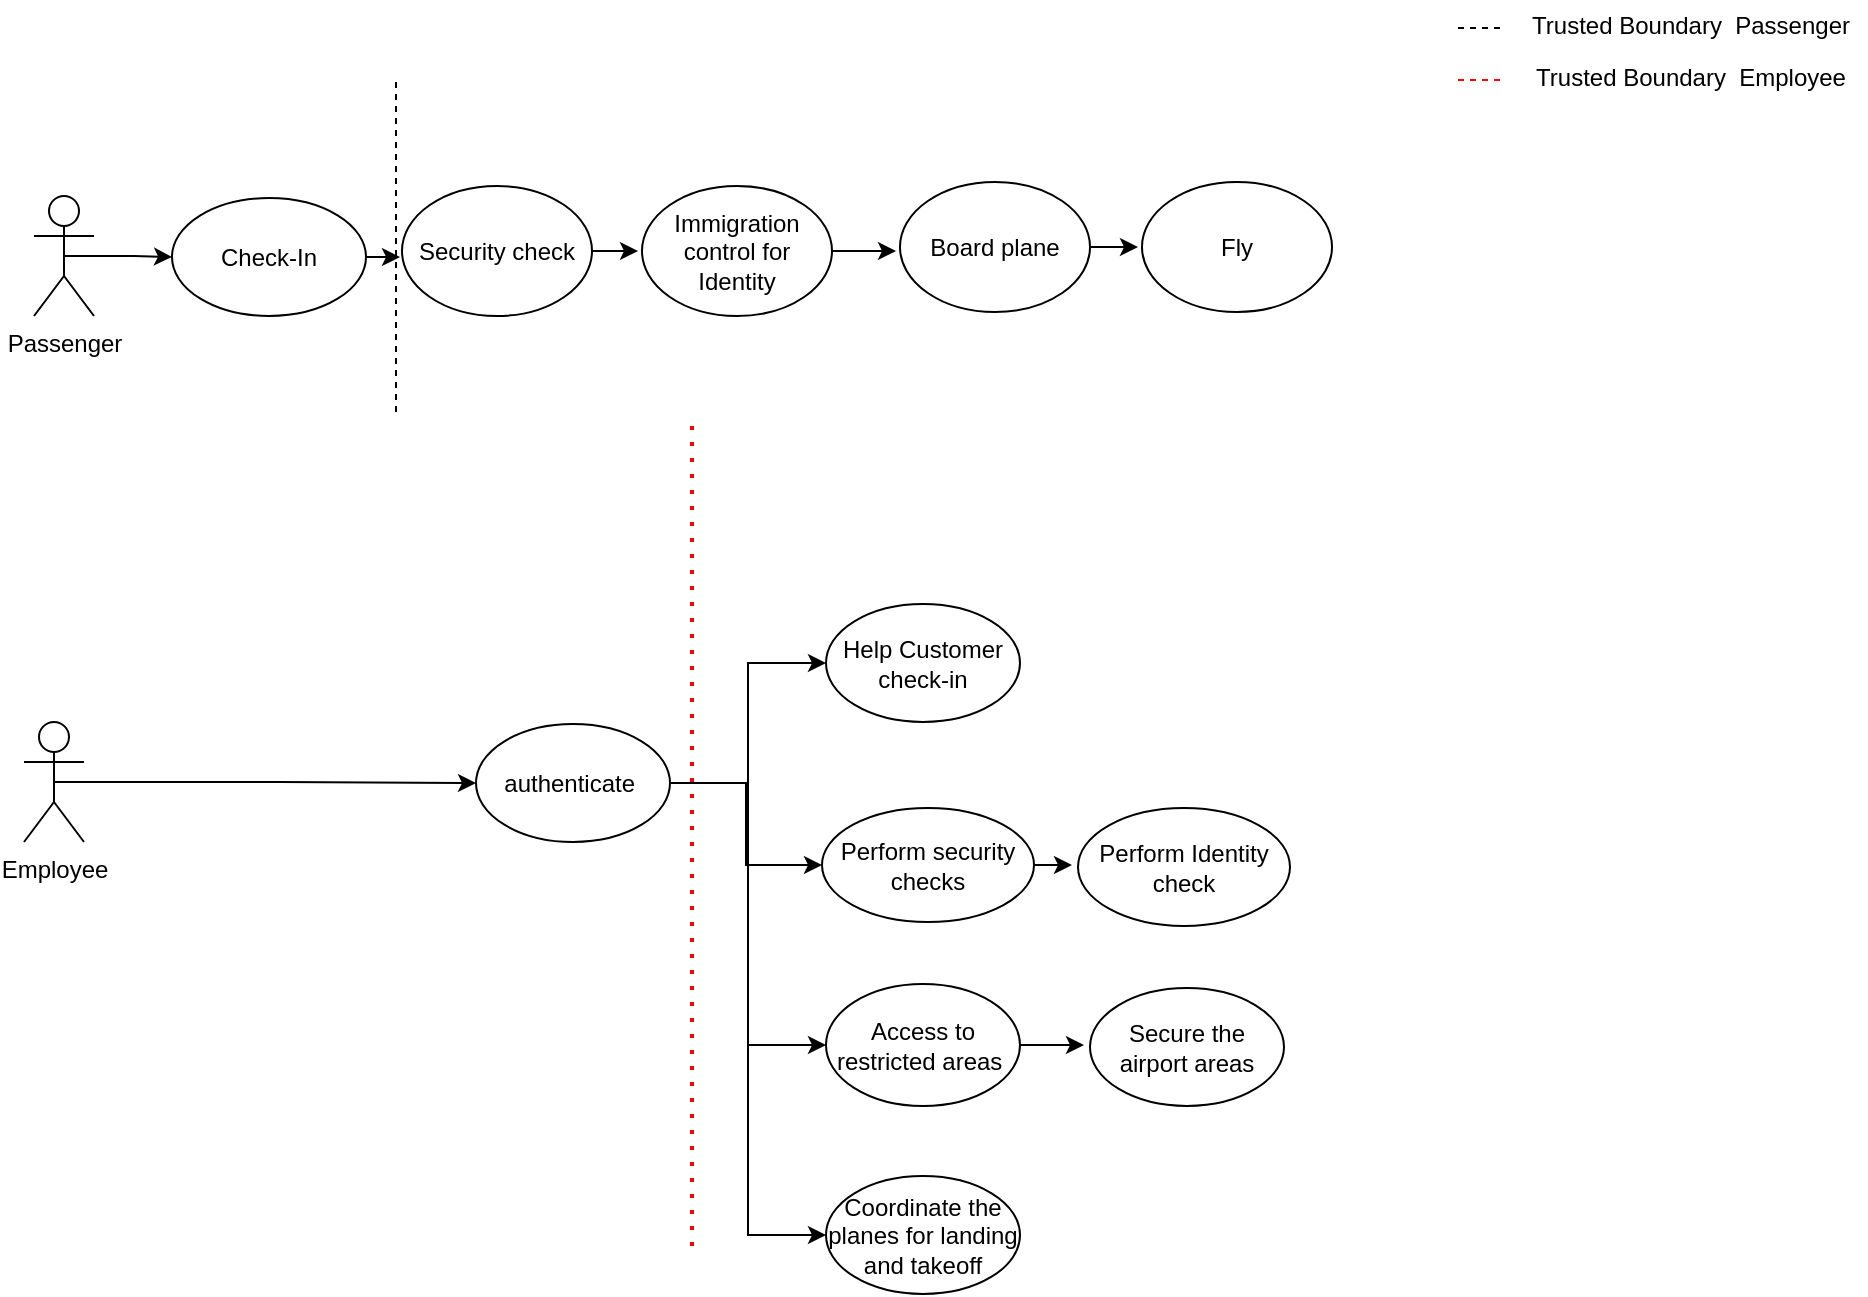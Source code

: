 <mxfile version="21.1.1" type="device">
  <diagram name="Page-1" id="kkiTmm37caA5Y-Y5O5JG">
    <mxGraphModel dx="1834" dy="1086" grid="0" gridSize="10" guides="1" tooltips="1" connect="1" arrows="1" fold="1" page="0" pageScale="1" pageWidth="850" pageHeight="1100" math="0" shadow="0">
      <root>
        <mxCell id="0" />
        <mxCell id="1" parent="0" />
        <mxCell id="w9qf3Mh3zmGoKcAIoN_C-13" style="edgeStyle=orthogonalEdgeStyle;rounded=0;orthogonalLoop=1;jettySize=auto;html=1;exitX=0.5;exitY=0.5;exitDx=0;exitDy=0;exitPerimeter=0;entryX=0;entryY=0.5;entryDx=0;entryDy=0;" edge="1" parent="1" source="hTJ4_9kS3_AQh2260v77-1" target="hTJ4_9kS3_AQh2260v77-9">
          <mxGeometry relative="1" as="geometry" />
        </mxCell>
        <mxCell id="hTJ4_9kS3_AQh2260v77-1" value="Passenger&lt;br&gt;" style="shape=umlActor;verticalLabelPosition=bottom;verticalAlign=top;html=1;outlineConnect=0;" parent="1" vertex="1">
          <mxGeometry x="-138" y="93" width="30" height="60" as="geometry" />
        </mxCell>
        <mxCell id="w9qf3Mh3zmGoKcAIoN_C-9" style="edgeStyle=orthogonalEdgeStyle;rounded=0;orthogonalLoop=1;jettySize=auto;html=1;exitX=0.5;exitY=0.5;exitDx=0;exitDy=0;exitPerimeter=0;entryX=0;entryY=0.5;entryDx=0;entryDy=0;" edge="1" parent="1" source="hTJ4_9kS3_AQh2260v77-4" target="w9qf3Mh3zmGoKcAIoN_C-2">
          <mxGeometry relative="1" as="geometry" />
        </mxCell>
        <mxCell id="hTJ4_9kS3_AQh2260v77-4" value="Employee" style="shape=umlActor;verticalLabelPosition=bottom;verticalAlign=top;html=1;outlineConnect=0;" parent="1" vertex="1">
          <mxGeometry x="-143" y="356" width="30" height="60" as="geometry" />
        </mxCell>
        <mxCell id="w9qf3Mh3zmGoKcAIoN_C-21" style="edgeStyle=orthogonalEdgeStyle;rounded=0;orthogonalLoop=1;jettySize=auto;html=1;exitX=1;exitY=0.5;exitDx=0;exitDy=0;" edge="1" parent="1" source="hTJ4_9kS3_AQh2260v77-9">
          <mxGeometry relative="1" as="geometry">
            <mxPoint x="45" y="124" as="targetPoint" />
          </mxGeometry>
        </mxCell>
        <mxCell id="hTJ4_9kS3_AQh2260v77-9" value="Check-In" style="ellipse;whiteSpace=wrap;html=1;" parent="1" vertex="1">
          <mxGeometry x="-69" y="94" width="97" height="59" as="geometry" />
        </mxCell>
        <mxCell id="w9qf3Mh3zmGoKcAIoN_C-17" style="edgeStyle=orthogonalEdgeStyle;rounded=0;orthogonalLoop=1;jettySize=auto;html=1;exitX=1;exitY=0.5;exitDx=0;exitDy=0;" edge="1" parent="1" source="hTJ4_9kS3_AQh2260v77-10">
          <mxGeometry relative="1" as="geometry">
            <mxPoint x="164" y="121" as="targetPoint" />
          </mxGeometry>
        </mxCell>
        <mxCell id="hTJ4_9kS3_AQh2260v77-10" value="Security check" style="ellipse;whiteSpace=wrap;html=1;" parent="1" vertex="1">
          <mxGeometry x="46" y="88" width="95" height="65" as="geometry" />
        </mxCell>
        <mxCell id="w9qf3Mh3zmGoKcAIoN_C-19" style="edgeStyle=orthogonalEdgeStyle;rounded=0;orthogonalLoop=1;jettySize=auto;html=1;exitX=1;exitY=0.5;exitDx=0;exitDy=0;" edge="1" parent="1" source="hTJ4_9kS3_AQh2260v77-11">
          <mxGeometry relative="1" as="geometry">
            <mxPoint x="293" y="121" as="targetPoint" />
          </mxGeometry>
        </mxCell>
        <mxCell id="hTJ4_9kS3_AQh2260v77-11" value="Immigration control for Identity" style="ellipse;whiteSpace=wrap;html=1;" parent="1" vertex="1">
          <mxGeometry x="166" y="88" width="95" height="65" as="geometry" />
        </mxCell>
        <mxCell id="w9qf3Mh3zmGoKcAIoN_C-20" style="edgeStyle=orthogonalEdgeStyle;rounded=0;orthogonalLoop=1;jettySize=auto;html=1;exitX=1;exitY=0.5;exitDx=0;exitDy=0;" edge="1" parent="1" source="hTJ4_9kS3_AQh2260v77-12">
          <mxGeometry relative="1" as="geometry">
            <mxPoint x="414" y="119" as="targetPoint" />
          </mxGeometry>
        </mxCell>
        <mxCell id="hTJ4_9kS3_AQh2260v77-12" value="Board plane" style="ellipse;whiteSpace=wrap;html=1;" parent="1" vertex="1">
          <mxGeometry x="295" y="86" width="95" height="65" as="geometry" />
        </mxCell>
        <mxCell id="w9qf3Mh3zmGoKcAIoN_C-1" value="Fly" style="ellipse;whiteSpace=wrap;html=1;" vertex="1" parent="1">
          <mxGeometry x="416" y="86" width="95" height="65" as="geometry" />
        </mxCell>
        <mxCell id="w9qf3Mh3zmGoKcAIoN_C-23" style="edgeStyle=orthogonalEdgeStyle;rounded=0;orthogonalLoop=1;jettySize=auto;html=1;exitX=1;exitY=0.5;exitDx=0;exitDy=0;entryX=0;entryY=0.5;entryDx=0;entryDy=0;" edge="1" parent="1" source="w9qf3Mh3zmGoKcAIoN_C-2" target="w9qf3Mh3zmGoKcAIoN_C-4">
          <mxGeometry relative="1" as="geometry" />
        </mxCell>
        <mxCell id="w9qf3Mh3zmGoKcAIoN_C-24" style="edgeStyle=orthogonalEdgeStyle;rounded=0;orthogonalLoop=1;jettySize=auto;html=1;exitX=1;exitY=0.5;exitDx=0;exitDy=0;" edge="1" parent="1" source="w9qf3Mh3zmGoKcAIoN_C-2" target="w9qf3Mh3zmGoKcAIoN_C-5">
          <mxGeometry relative="1" as="geometry" />
        </mxCell>
        <mxCell id="w9qf3Mh3zmGoKcAIoN_C-26" style="edgeStyle=orthogonalEdgeStyle;rounded=0;orthogonalLoop=1;jettySize=auto;html=1;exitX=1;exitY=0.5;exitDx=0;exitDy=0;entryX=0;entryY=0.5;entryDx=0;entryDy=0;" edge="1" parent="1" source="w9qf3Mh3zmGoKcAIoN_C-2" target="w9qf3Mh3zmGoKcAIoN_C-3">
          <mxGeometry relative="1" as="geometry" />
        </mxCell>
        <mxCell id="w9qf3Mh3zmGoKcAIoN_C-27" style="edgeStyle=orthogonalEdgeStyle;rounded=0;orthogonalLoop=1;jettySize=auto;html=1;exitX=1;exitY=0.5;exitDx=0;exitDy=0;entryX=0;entryY=0.5;entryDx=0;entryDy=0;" edge="1" parent="1" source="w9qf3Mh3zmGoKcAIoN_C-2" target="w9qf3Mh3zmGoKcAIoN_C-8">
          <mxGeometry relative="1" as="geometry" />
        </mxCell>
        <mxCell id="w9qf3Mh3zmGoKcAIoN_C-2" value="authenticate&amp;nbsp;" style="ellipse;whiteSpace=wrap;html=1;" vertex="1" parent="1">
          <mxGeometry x="83" y="357" width="97" height="59" as="geometry" />
        </mxCell>
        <mxCell id="w9qf3Mh3zmGoKcAIoN_C-29" style="edgeStyle=orthogonalEdgeStyle;rounded=0;orthogonalLoop=1;jettySize=auto;html=1;exitX=1;exitY=0.5;exitDx=0;exitDy=0;" edge="1" parent="1" source="w9qf3Mh3zmGoKcAIoN_C-3">
          <mxGeometry relative="1" as="geometry">
            <mxPoint x="387" y="518" as="targetPoint" />
          </mxGeometry>
        </mxCell>
        <mxCell id="w9qf3Mh3zmGoKcAIoN_C-3" value="Access to restricted areas&amp;nbsp;" style="ellipse;whiteSpace=wrap;html=1;" vertex="1" parent="1">
          <mxGeometry x="258" y="487" width="97" height="61" as="geometry" />
        </mxCell>
        <mxCell id="w9qf3Mh3zmGoKcAIoN_C-4" value="Help Customer check-in" style="ellipse;whiteSpace=wrap;html=1;" vertex="1" parent="1">
          <mxGeometry x="258" y="297" width="97" height="59" as="geometry" />
        </mxCell>
        <mxCell id="w9qf3Mh3zmGoKcAIoN_C-31" style="edgeStyle=orthogonalEdgeStyle;rounded=0;orthogonalLoop=1;jettySize=auto;html=1;exitX=1;exitY=0.5;exitDx=0;exitDy=0;" edge="1" parent="1" source="w9qf3Mh3zmGoKcAIoN_C-5">
          <mxGeometry relative="1" as="geometry">
            <mxPoint x="381" y="428" as="targetPoint" />
          </mxGeometry>
        </mxCell>
        <mxCell id="w9qf3Mh3zmGoKcAIoN_C-5" value="Perform security checks" style="ellipse;whiteSpace=wrap;html=1;" vertex="1" parent="1">
          <mxGeometry x="256" y="399" width="106" height="57" as="geometry" />
        </mxCell>
        <mxCell id="w9qf3Mh3zmGoKcAIoN_C-6" value="Perform Identity check" style="ellipse;whiteSpace=wrap;html=1;" vertex="1" parent="1">
          <mxGeometry x="384" y="399" width="106" height="59" as="geometry" />
        </mxCell>
        <mxCell id="w9qf3Mh3zmGoKcAIoN_C-7" value="Secure the airport areas" style="ellipse;whiteSpace=wrap;html=1;" vertex="1" parent="1">
          <mxGeometry x="390" y="489" width="97" height="59" as="geometry" />
        </mxCell>
        <mxCell id="w9qf3Mh3zmGoKcAIoN_C-8" value="Coordinate the planes for landing and takeoff" style="ellipse;whiteSpace=wrap;html=1;" vertex="1" parent="1">
          <mxGeometry x="258" y="583" width="97" height="59" as="geometry" />
        </mxCell>
        <mxCell id="w9qf3Mh3zmGoKcAIoN_C-10" value="" style="endArrow=none;dashed=1;html=1;rounded=0;" edge="1" parent="1">
          <mxGeometry width="50" height="50" relative="1" as="geometry">
            <mxPoint x="43" y="201" as="sourcePoint" />
            <mxPoint x="43" y="33" as="targetPoint" />
          </mxGeometry>
        </mxCell>
        <mxCell id="w9qf3Mh3zmGoKcAIoN_C-12" value="" style="endArrow=none;dashed=1;html=1;dashPattern=1 3;strokeWidth=2;rounded=0;strokeColor=#FF0000;" edge="1" parent="1">
          <mxGeometry width="50" height="50" relative="1" as="geometry">
            <mxPoint x="191" y="618" as="sourcePoint" />
            <mxPoint x="191" y="208" as="targetPoint" />
          </mxGeometry>
        </mxCell>
        <mxCell id="w9qf3Mh3zmGoKcAIoN_C-32" value="" style="endArrow=none;dashed=1;html=1;rounded=0;" edge="1" parent="1">
          <mxGeometry width="50" height="50" relative="1" as="geometry">
            <mxPoint x="595" y="9" as="sourcePoint" />
            <mxPoint x="572" y="9" as="targetPoint" />
          </mxGeometry>
        </mxCell>
        <mxCell id="w9qf3Mh3zmGoKcAIoN_C-33" value="Trusted Boundary&amp;nbsp; Passenger" style="text;html=1;align=center;verticalAlign=middle;resizable=0;points=[];autosize=1;strokeColor=none;fillColor=none;" vertex="1" parent="1">
          <mxGeometry x="601" y="-5" width="177" height="26" as="geometry" />
        </mxCell>
        <mxCell id="w9qf3Mh3zmGoKcAIoN_C-34" value="" style="endArrow=none;dashed=1;html=1;rounded=0;strokeColor=#FF0000;" edge="1" parent="1">
          <mxGeometry width="50" height="50" relative="1" as="geometry">
            <mxPoint x="595" y="35" as="sourcePoint" />
            <mxPoint x="572" y="35" as="targetPoint" />
          </mxGeometry>
        </mxCell>
        <mxCell id="w9qf3Mh3zmGoKcAIoN_C-35" value="Trusted Boundary&amp;nbsp; Employee" style="text;html=1;align=center;verticalAlign=middle;resizable=0;points=[];autosize=1;strokeColor=none;fillColor=none;" vertex="1" parent="1">
          <mxGeometry x="603" y="21" width="173" height="26" as="geometry" />
        </mxCell>
      </root>
    </mxGraphModel>
  </diagram>
</mxfile>
